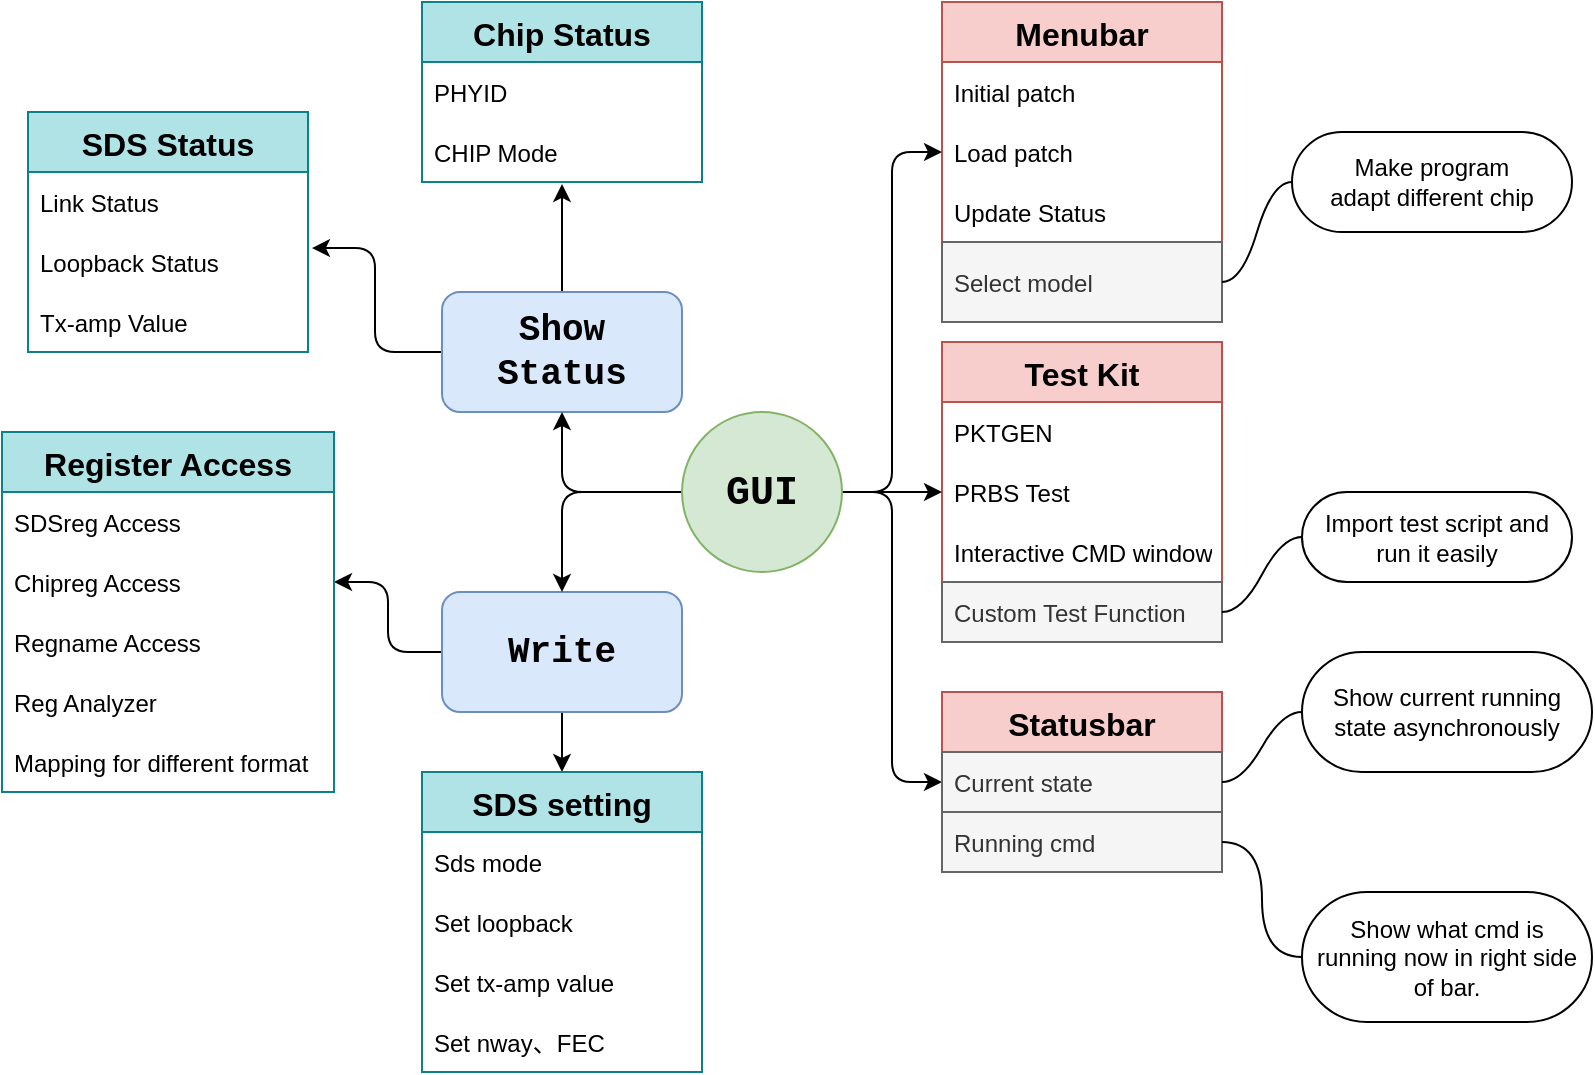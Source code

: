 <mxfile version="20.2.4" type="github">
  <diagram id="J76fuJRlwHI2TVzWreJ7" name="第1頁">
    <mxGraphModel dx="1422" dy="762" grid="1" gridSize="10" guides="1" tooltips="1" connect="1" arrows="1" fold="1" page="1" pageScale="1" pageWidth="827" pageHeight="1169" math="0" shadow="0">
      <root>
        <mxCell id="0" />
        <mxCell id="1" parent="0" />
        <mxCell id="sZxKiZrWVlgIqvtpK6fi-28" style="edgeStyle=orthogonalEdgeStyle;rounded=1;orthogonalLoop=1;jettySize=auto;html=1;exitX=0.5;exitY=0;exitDx=0;exitDy=0;entryX=0.5;entryY=1.033;entryDx=0;entryDy=0;entryPerimeter=0;" parent="1" source="W18ncAf_VzFxUjAUfWTB-2" target="W18ncAf_VzFxUjAUfWTB-26" edge="1">
          <mxGeometry relative="1" as="geometry" />
        </mxCell>
        <mxCell id="sZxKiZrWVlgIqvtpK6fi-29" style="edgeStyle=orthogonalEdgeStyle;rounded=1;orthogonalLoop=1;jettySize=auto;html=1;exitX=0;exitY=0.5;exitDx=0;exitDy=0;entryX=1.014;entryY=0.267;entryDx=0;entryDy=0;entryPerimeter=0;" parent="1" source="W18ncAf_VzFxUjAUfWTB-2" target="W18ncAf_VzFxUjAUfWTB-30" edge="1">
          <mxGeometry relative="1" as="geometry" />
        </mxCell>
        <mxCell id="W18ncAf_VzFxUjAUfWTB-2" value="Show Status" style="rounded=1;whiteSpace=wrap;html=1;fillColor=#dae8fc;strokeColor=#6c8ebf;fontSize=18;fontFamily=Courier New;fontStyle=1" parent="1" vertex="1">
          <mxGeometry x="230" y="160" width="120" height="60" as="geometry" />
        </mxCell>
        <mxCell id="sZxKiZrWVlgIqvtpK6fi-26" style="edgeStyle=orthogonalEdgeStyle;rounded=1;orthogonalLoop=1;jettySize=auto;html=1;exitX=0;exitY=0.5;exitDx=0;exitDy=0;entryX=1;entryY=0.5;entryDx=0;entryDy=0;" parent="1" source="W18ncAf_VzFxUjAUfWTB-3" target="sZxKiZrWVlgIqvtpK6fi-19" edge="1">
          <mxGeometry relative="1" as="geometry" />
        </mxCell>
        <mxCell id="sZxKiZrWVlgIqvtpK6fi-60" style="edgeStyle=orthogonalEdgeStyle;rounded=1;orthogonalLoop=1;jettySize=auto;html=1;" parent="1" source="W18ncAf_VzFxUjAUfWTB-3" target="sZxKiZrWVlgIqvtpK6fi-21" edge="1">
          <mxGeometry relative="1" as="geometry" />
        </mxCell>
        <mxCell id="W18ncAf_VzFxUjAUfWTB-3" value="Write" style="rounded=1;whiteSpace=wrap;html=1;fillColor=#dae8fc;strokeColor=#6c8ebf;fontSize=18;fontFamily=Courier New;fontStyle=1" parent="1" vertex="1">
          <mxGeometry x="230" y="310" width="120" height="60" as="geometry" />
        </mxCell>
        <mxCell id="W18ncAf_VzFxUjAUfWTB-24" value="Chip Status" style="swimlane;fontStyle=1;childLayout=stackLayout;horizontal=1;startSize=30;horizontalStack=0;resizeParent=1;resizeParentMax=0;resizeLast=0;collapsible=1;marginBottom=0;fillColor=#b0e3e6;strokeColor=#0e8088;fontSize=16;" parent="1" vertex="1">
          <mxGeometry x="220" y="15" width="140" height="90" as="geometry" />
        </mxCell>
        <mxCell id="W18ncAf_VzFxUjAUfWTB-25" value="PHYID" style="text;strokeColor=none;fillColor=none;align=left;verticalAlign=middle;spacingLeft=4;spacingRight=4;overflow=hidden;points=[[0,0.5],[1,0.5]];portConstraint=eastwest;rotatable=0;" parent="W18ncAf_VzFxUjAUfWTB-24" vertex="1">
          <mxGeometry y="30" width="140" height="30" as="geometry" />
        </mxCell>
        <mxCell id="W18ncAf_VzFxUjAUfWTB-26" value="CHIP Mode" style="text;strokeColor=none;fillColor=none;align=left;verticalAlign=middle;spacingLeft=4;spacingRight=4;overflow=hidden;points=[[0,0.5],[1,0.5]];portConstraint=eastwest;rotatable=0;" parent="W18ncAf_VzFxUjAUfWTB-24" vertex="1">
          <mxGeometry y="60" width="140" height="30" as="geometry" />
        </mxCell>
        <mxCell id="W18ncAf_VzFxUjAUfWTB-28" value="SDS Status" style="swimlane;fontStyle=1;childLayout=stackLayout;horizontal=1;startSize=30;horizontalStack=0;resizeParent=1;resizeParentMax=0;resizeLast=0;collapsible=1;marginBottom=0;fillColor=#b0e3e6;strokeColor=#0e8088;fontSize=16;" parent="1" vertex="1">
          <mxGeometry x="23" y="70" width="140" height="120" as="geometry" />
        </mxCell>
        <mxCell id="W18ncAf_VzFxUjAUfWTB-29" value="Link Status" style="text;strokeColor=none;fillColor=none;align=left;verticalAlign=middle;spacingLeft=4;spacingRight=4;overflow=hidden;points=[[0,0.5],[1,0.5]];portConstraint=eastwest;rotatable=0;" parent="W18ncAf_VzFxUjAUfWTB-28" vertex="1">
          <mxGeometry y="30" width="140" height="30" as="geometry" />
        </mxCell>
        <mxCell id="W18ncAf_VzFxUjAUfWTB-30" value="Loopback Status" style="text;strokeColor=none;fillColor=none;align=left;verticalAlign=middle;spacingLeft=4;spacingRight=4;overflow=hidden;points=[[0,0.5],[1,0.5]];portConstraint=eastwest;rotatable=0;" parent="W18ncAf_VzFxUjAUfWTB-28" vertex="1">
          <mxGeometry y="60" width="140" height="30" as="geometry" />
        </mxCell>
        <mxCell id="W18ncAf_VzFxUjAUfWTB-31" value="Tx-amp Value" style="text;strokeColor=none;fillColor=none;align=left;verticalAlign=middle;spacingLeft=4;spacingRight=4;overflow=hidden;points=[[0,0.5],[1,0.5]];portConstraint=eastwest;rotatable=0;" parent="W18ncAf_VzFxUjAUfWTB-28" vertex="1">
          <mxGeometry y="90" width="140" height="30" as="geometry" />
        </mxCell>
        <mxCell id="sZxKiZrWVlgIqvtpK6fi-3" value="Test Kit" style="swimlane;fontStyle=1;childLayout=stackLayout;horizontal=1;startSize=30;horizontalStack=0;resizeParent=1;resizeParentMax=0;resizeLast=0;collapsible=1;marginBottom=0;fillColor=#f8cecc;strokeColor=#b85450;fontSize=16;" parent="1" vertex="1">
          <mxGeometry x="480" y="185" width="140" height="150" as="geometry" />
        </mxCell>
        <mxCell id="sZxKiZrWVlgIqvtpK6fi-4" value="PKTGEN" style="text;strokeColor=none;fillColor=none;align=left;verticalAlign=middle;spacingLeft=4;spacingRight=4;overflow=hidden;points=[[0,0.5],[1,0.5]];portConstraint=eastwest;rotatable=0;" parent="sZxKiZrWVlgIqvtpK6fi-3" vertex="1">
          <mxGeometry y="30" width="140" height="30" as="geometry" />
        </mxCell>
        <mxCell id="sZxKiZrWVlgIqvtpK6fi-5" value="PRBS Test" style="text;strokeColor=none;fillColor=none;align=left;verticalAlign=middle;spacingLeft=4;spacingRight=4;overflow=hidden;points=[[0,0.5],[1,0.5]];portConstraint=eastwest;rotatable=0;" parent="sZxKiZrWVlgIqvtpK6fi-3" vertex="1">
          <mxGeometry y="60" width="140" height="30" as="geometry" />
        </mxCell>
        <mxCell id="sZxKiZrWVlgIqvtpK6fi-6" value="Interactive CMD window" style="text;strokeColor=none;fillColor=none;align=left;verticalAlign=middle;spacingLeft=4;spacingRight=4;overflow=hidden;points=[[0,0.5],[1,0.5]];portConstraint=eastwest;rotatable=0;" parent="sZxKiZrWVlgIqvtpK6fi-3" vertex="1">
          <mxGeometry y="90" width="140" height="30" as="geometry" />
        </mxCell>
        <mxCell id="sZxKiZrWVlgIqvtpK6fi-7" value="Custom Test Function" style="text;strokeColor=#666666;fillColor=#f5f5f5;align=left;verticalAlign=middle;spacingLeft=4;spacingRight=4;overflow=hidden;points=[[0,0.5],[1,0.5]];portConstraint=eastwest;rotatable=0;fontColor=#333333;" parent="sZxKiZrWVlgIqvtpK6fi-3" vertex="1">
          <mxGeometry y="120" width="140" height="30" as="geometry" />
        </mxCell>
        <mxCell id="sZxKiZrWVlgIqvtpK6fi-8" value="Menubar" style="swimlane;fontStyle=1;childLayout=stackLayout;horizontal=1;startSize=30;horizontalStack=0;resizeParent=1;resizeParentMax=0;resizeLast=0;collapsible=1;marginBottom=0;fillColor=#f8cecc;strokeColor=#b85450;fontSize=16;" parent="1" vertex="1">
          <mxGeometry x="480" y="15" width="140" height="160" as="geometry" />
        </mxCell>
        <mxCell id="sZxKiZrWVlgIqvtpK6fi-9" value="Initial patch" style="text;strokeColor=none;fillColor=none;align=left;verticalAlign=middle;spacingLeft=4;spacingRight=4;overflow=hidden;points=[[0,0.5],[1,0.5]];portConstraint=eastwest;rotatable=0;" parent="sZxKiZrWVlgIqvtpK6fi-8" vertex="1">
          <mxGeometry y="30" width="140" height="30" as="geometry" />
        </mxCell>
        <mxCell id="sZxKiZrWVlgIqvtpK6fi-10" value="Load patch" style="text;strokeColor=none;fillColor=none;align=left;verticalAlign=middle;spacingLeft=4;spacingRight=4;overflow=hidden;points=[[0,0.5],[1,0.5]];portConstraint=eastwest;rotatable=0;" parent="sZxKiZrWVlgIqvtpK6fi-8" vertex="1">
          <mxGeometry y="60" width="140" height="30" as="geometry" />
        </mxCell>
        <mxCell id="dhxye2flm74Y1woQ8vFf-12" value="Update Status" style="text;strokeColor=none;fillColor=none;align=left;verticalAlign=middle;spacingLeft=4;spacingRight=4;overflow=hidden;points=[[0,0.5],[1,0.5]];portConstraint=eastwest;rotatable=0;" vertex="1" parent="sZxKiZrWVlgIqvtpK6fi-8">
          <mxGeometry y="90" width="140" height="30" as="geometry" />
        </mxCell>
        <mxCell id="sZxKiZrWVlgIqvtpK6fi-11" value="Select model" style="text;strokeColor=#666666;fillColor=#f5f5f5;align=left;verticalAlign=middle;spacingLeft=4;spacingRight=4;overflow=hidden;points=[[0,0.5],[1,0.5]];portConstraint=eastwest;rotatable=0;fontColor=#333333;" parent="sZxKiZrWVlgIqvtpK6fi-8" vertex="1">
          <mxGeometry y="120" width="140" height="40" as="geometry" />
        </mxCell>
        <mxCell id="sZxKiZrWVlgIqvtpK6fi-30" style="edgeStyle=orthogonalEdgeStyle;rounded=1;orthogonalLoop=1;jettySize=auto;html=1;exitX=0;exitY=0.5;exitDx=0;exitDy=0;entryX=0.5;entryY=1;entryDx=0;entryDy=0;" parent="1" source="sZxKiZrWVlgIqvtpK6fi-12" edge="1" target="W18ncAf_VzFxUjAUfWTB-2">
          <mxGeometry relative="1" as="geometry">
            <mxPoint x="290" y="280" as="targetPoint" />
            <Array as="points">
              <mxPoint x="350" y="260" />
              <mxPoint x="290" y="260" />
            </Array>
          </mxGeometry>
        </mxCell>
        <mxCell id="sZxKiZrWVlgIqvtpK6fi-31" style="edgeStyle=orthogonalEdgeStyle;rounded=1;orthogonalLoop=1;jettySize=auto;html=1;exitX=0;exitY=0.5;exitDx=0;exitDy=0;entryX=0.5;entryY=0;entryDx=0;entryDy=0;" parent="1" source="sZxKiZrWVlgIqvtpK6fi-12" target="W18ncAf_VzFxUjAUfWTB-3" edge="1">
          <mxGeometry relative="1" as="geometry">
            <Array as="points">
              <mxPoint x="350" y="260" />
              <mxPoint x="290" y="260" />
            </Array>
          </mxGeometry>
        </mxCell>
        <mxCell id="sZxKiZrWVlgIqvtpK6fi-53" style="edgeStyle=orthogonalEdgeStyle;rounded=1;orthogonalLoop=1;jettySize=auto;html=1;exitX=1;exitY=0.5;exitDx=0;exitDy=0;entryX=0;entryY=0.5;entryDx=0;entryDy=0;" parent="1" source="sZxKiZrWVlgIqvtpK6fi-12" target="sZxKiZrWVlgIqvtpK6fi-10" edge="1">
          <mxGeometry relative="1" as="geometry" />
        </mxCell>
        <mxCell id="sZxKiZrWVlgIqvtpK6fi-59" style="edgeStyle=orthogonalEdgeStyle;rounded=1;orthogonalLoop=1;jettySize=auto;html=1;exitX=1;exitY=0.5;exitDx=0;exitDy=0;entryX=0;entryY=0.5;entryDx=0;entryDy=0;" parent="1" source="sZxKiZrWVlgIqvtpK6fi-12" target="sZxKiZrWVlgIqvtpK6fi-14" edge="1">
          <mxGeometry relative="1" as="geometry" />
        </mxCell>
        <mxCell id="dhxye2flm74Y1woQ8vFf-17" style="edgeStyle=orthogonalEdgeStyle;curved=1;orthogonalLoop=1;jettySize=auto;html=1;entryX=0;entryY=0.5;entryDx=0;entryDy=0;" edge="1" parent="1" source="sZxKiZrWVlgIqvtpK6fi-12" target="sZxKiZrWVlgIqvtpK6fi-5">
          <mxGeometry relative="1" as="geometry" />
        </mxCell>
        <mxCell id="sZxKiZrWVlgIqvtpK6fi-12" value="GUI" style="ellipse;whiteSpace=wrap;html=1;aspect=fixed;fillColor=#d5e8d4;strokeColor=#82b366;fontSize=20;fontFamily=Courier New;fontStyle=1" parent="1" vertex="1">
          <mxGeometry x="350" y="220" width="80" height="80" as="geometry" />
        </mxCell>
        <mxCell id="sZxKiZrWVlgIqvtpK6fi-13" value="Statusbar" style="swimlane;fontStyle=1;childLayout=stackLayout;horizontal=1;startSize=30;horizontalStack=0;resizeParent=1;resizeParentMax=0;resizeLast=0;collapsible=1;marginBottom=0;fillColor=#f8cecc;strokeColor=#b85450;fontSize=16;" parent="1" vertex="1">
          <mxGeometry x="480" y="360" width="140" height="90" as="geometry" />
        </mxCell>
        <mxCell id="sZxKiZrWVlgIqvtpK6fi-14" value="Current state" style="text;strokeColor=#666666;fillColor=#f5f5f5;align=left;verticalAlign=middle;spacingLeft=4;spacingRight=4;overflow=hidden;points=[[0,0.5],[1,0.5]];portConstraint=eastwest;rotatable=0;fontColor=#333333;" parent="sZxKiZrWVlgIqvtpK6fi-13" vertex="1">
          <mxGeometry y="30" width="140" height="30" as="geometry" />
        </mxCell>
        <mxCell id="sZxKiZrWVlgIqvtpK6fi-15" value="Running cmd" style="text;strokeColor=#666666;fillColor=#f5f5f5;align=left;verticalAlign=middle;spacingLeft=4;spacingRight=4;overflow=hidden;points=[[0,0.5],[1,0.5]];portConstraint=eastwest;rotatable=0;fontColor=#333333;" parent="sZxKiZrWVlgIqvtpK6fi-13" vertex="1">
          <mxGeometry y="60" width="140" height="30" as="geometry" />
        </mxCell>
        <mxCell id="sZxKiZrWVlgIqvtpK6fi-17" value="Register Access" style="swimlane;fontStyle=1;childLayout=stackLayout;horizontal=1;startSize=30;horizontalStack=0;resizeParent=1;resizeParentMax=0;resizeLast=0;collapsible=1;marginBottom=0;fillColor=#b0e3e6;strokeColor=#0e8088;fontSize=16;" parent="1" vertex="1">
          <mxGeometry x="10" y="230" width="166" height="180" as="geometry" />
        </mxCell>
        <mxCell id="sZxKiZrWVlgIqvtpK6fi-18" value="SDSreg Access" style="text;strokeColor=none;fillColor=none;align=left;verticalAlign=middle;spacingLeft=4;spacingRight=4;overflow=hidden;points=[[0,0.5],[1,0.5]];portConstraint=eastwest;rotatable=0;fontSize=12;" parent="sZxKiZrWVlgIqvtpK6fi-17" vertex="1">
          <mxGeometry y="30" width="166" height="30" as="geometry" />
        </mxCell>
        <mxCell id="sZxKiZrWVlgIqvtpK6fi-19" value="Chipreg Access " style="text;strokeColor=none;fillColor=none;align=left;verticalAlign=middle;spacingLeft=4;spacingRight=4;overflow=hidden;points=[[0,0.5],[1,0.5]];portConstraint=eastwest;rotatable=0;fontSize=12;" parent="sZxKiZrWVlgIqvtpK6fi-17" vertex="1">
          <mxGeometry y="60" width="166" height="30" as="geometry" />
        </mxCell>
        <mxCell id="dhxye2flm74Y1woQ8vFf-1" value="Regname Access" style="text;strokeColor=none;fillColor=none;align=left;verticalAlign=middle;spacingLeft=4;spacingRight=4;overflow=hidden;points=[[0,0.5],[1,0.5]];portConstraint=eastwest;rotatable=0;fontSize=12;" vertex="1" parent="sZxKiZrWVlgIqvtpK6fi-17">
          <mxGeometry y="90" width="166" height="30" as="geometry" />
        </mxCell>
        <mxCell id="dhxye2flm74Y1woQ8vFf-2" value="Reg Analyzer" style="text;strokeColor=none;fillColor=none;align=left;verticalAlign=middle;spacingLeft=4;spacingRight=4;overflow=hidden;points=[[0,0.5],[1,0.5]];portConstraint=eastwest;rotatable=0;fontSize=12;" vertex="1" parent="sZxKiZrWVlgIqvtpK6fi-17">
          <mxGeometry y="120" width="166" height="30" as="geometry" />
        </mxCell>
        <mxCell id="sZxKiZrWVlgIqvtpK6fi-20" value="Mapping for different format" style="text;strokeColor=none;fillColor=none;align=left;verticalAlign=middle;spacingLeft=4;spacingRight=4;overflow=hidden;points=[[0,0.5],[1,0.5]];portConstraint=eastwest;rotatable=0;fontSize=12;" parent="sZxKiZrWVlgIqvtpK6fi-17" vertex="1">
          <mxGeometry y="150" width="166" height="30" as="geometry" />
        </mxCell>
        <mxCell id="sZxKiZrWVlgIqvtpK6fi-21" value="SDS setting" style="swimlane;fontStyle=1;childLayout=stackLayout;horizontal=1;startSize=30;horizontalStack=0;resizeParent=1;resizeParentMax=0;resizeLast=0;collapsible=1;marginBottom=0;fillColor=#b0e3e6;strokeColor=#0e8088;fontSize=16;" parent="1" vertex="1">
          <mxGeometry x="220" y="400" width="140" height="150" as="geometry" />
        </mxCell>
        <mxCell id="sZxKiZrWVlgIqvtpK6fi-22" value="Sds mode" style="text;strokeColor=none;fillColor=none;align=left;verticalAlign=middle;spacingLeft=4;spacingRight=4;overflow=hidden;points=[[0,0.5],[1,0.5]];portConstraint=eastwest;rotatable=0;" parent="sZxKiZrWVlgIqvtpK6fi-21" vertex="1">
          <mxGeometry y="30" width="140" height="30" as="geometry" />
        </mxCell>
        <mxCell id="sZxKiZrWVlgIqvtpK6fi-23" value="Set loopback" style="text;strokeColor=none;fillColor=none;align=left;verticalAlign=middle;spacingLeft=4;spacingRight=4;overflow=hidden;points=[[0,0.5],[1,0.5]];portConstraint=eastwest;rotatable=0;" parent="sZxKiZrWVlgIqvtpK6fi-21" vertex="1">
          <mxGeometry y="60" width="140" height="30" as="geometry" />
        </mxCell>
        <mxCell id="sZxKiZrWVlgIqvtpK6fi-24" value="Set tx-amp value" style="text;strokeColor=none;fillColor=none;align=left;verticalAlign=middle;spacingLeft=4;spacingRight=4;overflow=hidden;points=[[0,0.5],[1,0.5]];portConstraint=eastwest;rotatable=0;" parent="sZxKiZrWVlgIqvtpK6fi-21" vertex="1">
          <mxGeometry y="90" width="140" height="30" as="geometry" />
        </mxCell>
        <mxCell id="sZxKiZrWVlgIqvtpK6fi-25" value="Set nway、FEC" style="text;strokeColor=none;fillColor=none;align=left;verticalAlign=middle;spacingLeft=4;spacingRight=4;overflow=hidden;points=[[0,0.5],[1,0.5]];portConstraint=eastwest;rotatable=0;" parent="sZxKiZrWVlgIqvtpK6fi-21" vertex="1">
          <mxGeometry y="120" width="140" height="30" as="geometry" />
        </mxCell>
        <mxCell id="dhxye2flm74Y1woQ8vFf-3" value="&lt;span style=&quot;text-align: left;&quot;&gt;Make program&lt;/span&gt;&lt;br style=&quot;padding: 0px; margin: 0px; text-align: left;&quot;&gt;&lt;span style=&quot;text-align: left;&quot;&gt;adapt different chip&lt;/span&gt;" style="whiteSpace=wrap;html=1;rounded=1;arcSize=50;align=center;verticalAlign=middle;strokeWidth=1;autosize=1;spacing=4;treeFolding=1;treeMoving=1;newEdgeStyle={&quot;edgeStyle&quot;:&quot;entityRelationEdgeStyle&quot;,&quot;startArrow&quot;:&quot;none&quot;,&quot;endArrow&quot;:&quot;none&quot;,&quot;segment&quot;:10,&quot;curved&quot;:1};" vertex="1" parent="1">
          <mxGeometry x="655" y="80" width="140" height="50" as="geometry" />
        </mxCell>
        <mxCell id="dhxye2flm74Y1woQ8vFf-4" value="" style="edgeStyle=entityRelationEdgeStyle;startArrow=none;endArrow=none;segment=10;curved=1;rounded=0;" edge="1" target="dhxye2flm74Y1woQ8vFf-3" parent="1" source="sZxKiZrWVlgIqvtpK6fi-11">
          <mxGeometry relative="1" as="geometry">
            <mxPoint x="708" y="220" as="sourcePoint" />
          </mxGeometry>
        </mxCell>
        <mxCell id="dhxye2flm74Y1woQ8vFf-5" value="Show current running state asynchronously" style="whiteSpace=wrap;html=1;rounded=1;arcSize=50;align=center;verticalAlign=middle;strokeWidth=1;autosize=1;spacing=4;treeFolding=1;treeMoving=1;newEdgeStyle={&quot;edgeStyle&quot;:&quot;entityRelationEdgeStyle&quot;,&quot;startArrow&quot;:&quot;none&quot;,&quot;endArrow&quot;:&quot;none&quot;,&quot;segment&quot;:10,&quot;curved&quot;:1};" vertex="1" parent="1">
          <mxGeometry x="660" y="340" width="145" height="60" as="geometry" />
        </mxCell>
        <mxCell id="dhxye2flm74Y1woQ8vFf-6" value="" style="edgeStyle=entityRelationEdgeStyle;startArrow=none;endArrow=none;segment=10;curved=1;rounded=0;" edge="1" target="dhxye2flm74Y1woQ8vFf-5" parent="1" source="sZxKiZrWVlgIqvtpK6fi-14">
          <mxGeometry relative="1" as="geometry">
            <mxPoint x="694" y="440" as="sourcePoint" />
          </mxGeometry>
        </mxCell>
        <mxCell id="dhxye2flm74Y1woQ8vFf-7" value="Show what cmd is running now in right side of bar." style="whiteSpace=wrap;html=1;rounded=1;arcSize=50;align=center;verticalAlign=middle;strokeWidth=1;autosize=1;spacing=4;treeFolding=1;treeMoving=1;newEdgeStyle={&quot;edgeStyle&quot;:&quot;entityRelationEdgeStyle&quot;,&quot;startArrow&quot;:&quot;none&quot;,&quot;endArrow&quot;:&quot;none&quot;,&quot;segment&quot;:10,&quot;curved&quot;:1};" vertex="1" parent="1">
          <mxGeometry x="660" y="460" width="145" height="65" as="geometry" />
        </mxCell>
        <mxCell id="dhxye2flm74Y1woQ8vFf-8" style="edgeStyle=orthogonalEdgeStyle;orthogonalLoop=1;jettySize=auto;html=1;exitX=1;exitY=0.5;exitDx=0;exitDy=0;entryX=0;entryY=0.5;entryDx=0;entryDy=0;endArrow=none;startArrow=none;curved=1;" edge="1" parent="1" source="sZxKiZrWVlgIqvtpK6fi-15" target="dhxye2flm74Y1woQ8vFf-7">
          <mxGeometry relative="1" as="geometry" />
        </mxCell>
        <mxCell id="dhxye2flm74Y1woQ8vFf-9" value="Import test script and run it easily" style="whiteSpace=wrap;html=1;rounded=1;arcSize=50;align=center;verticalAlign=middle;strokeWidth=1;autosize=1;spacing=4;treeFolding=1;treeMoving=1;newEdgeStyle={&quot;edgeStyle&quot;:&quot;entityRelationEdgeStyle&quot;,&quot;startArrow&quot;:&quot;none&quot;,&quot;endArrow&quot;:&quot;none&quot;,&quot;segment&quot;:10,&quot;curved&quot;:1};" vertex="1" parent="1">
          <mxGeometry x="660" y="260" width="135" height="45" as="geometry" />
        </mxCell>
        <mxCell id="dhxye2flm74Y1woQ8vFf-10" value="" style="edgeStyle=entityRelationEdgeStyle;startArrow=none;endArrow=none;segment=10;curved=1;" edge="1" target="dhxye2flm74Y1woQ8vFf-9" parent="1" source="sZxKiZrWVlgIqvtpK6fi-7">
          <mxGeometry relative="1" as="geometry">
            <mxPoint x="660" y="390" as="sourcePoint" />
          </mxGeometry>
        </mxCell>
      </root>
    </mxGraphModel>
  </diagram>
</mxfile>
